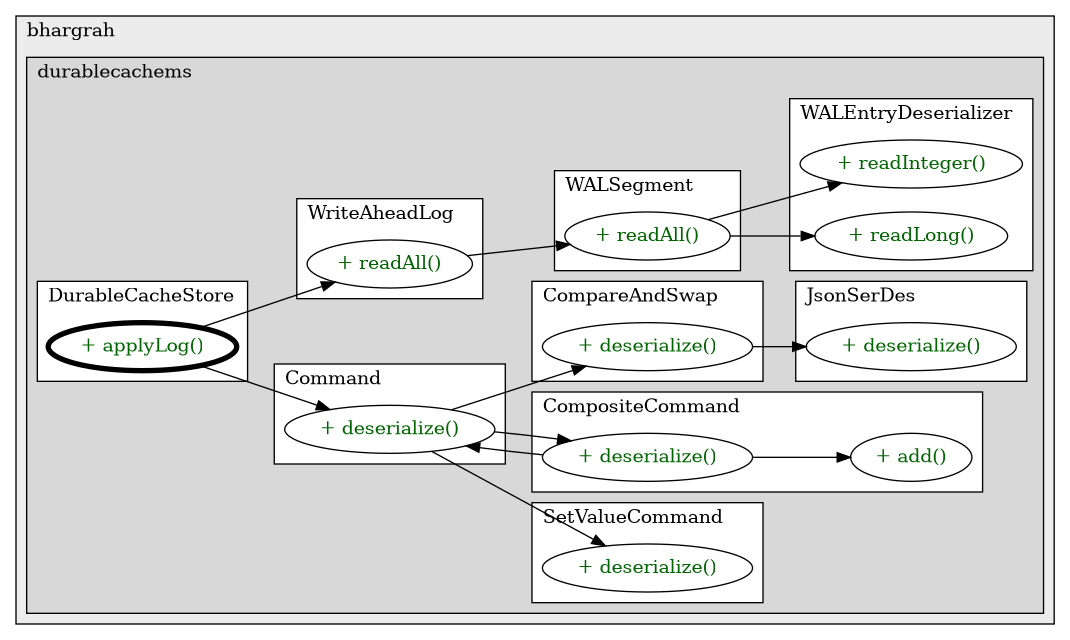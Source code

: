 @startuml

/' diagram meta data start
config=CallConfiguration;
{
  "rootMethod": "com.bhargrah.durablecachems.wal.DurableCacheStore#applyLog()",
  "projectClassification": {
    "searchMode": "OpenProject", // OpenProject, AllProjects
    "includedProjects": "",
    "pathEndKeywords": "*.impl",
    "isClientPath": "",
    "isClientName": "",
    "isTestPath": "",
    "isTestName": "",
    "isMappingPath": "",
    "isMappingName": "",
    "isDataAccessPath": "",
    "isDataAccessName": "",
    "isDataStructurePath": "",
    "isDataStructureName": "",
    "isInterfaceStructuresPath": "",
    "isInterfaceStructuresName": "",
    "isEntryPointPath": "",
    "isEntryPointName": "",
    "treatFinalFieldsAsMandatory": false
  },
  "graphRestriction": {
    "classPackageExcludeFilter": "",
    "classPackageIncludeFilter": "",
    "classNameExcludeFilter": "",
    "classNameIncludeFilter": "",
    "methodNameExcludeFilter": "",
    "methodNameIncludeFilter": "",
    "removeByInheritance": "", // inheritance/annotation based filtering is done in a second step
    "removeByAnnotation": "",
    "removeByClassPackage": "", // cleanup the graph after inheritance/annotation based filtering is done
    "removeByClassName": "",
    "cutMappings": false,
    "cutEnum": true,
    "cutTests": true,
    "cutClient": true,
    "cutDataAccess": true,
    "cutInterfaceStructures": true,
    "cutDataStructures": true,
    "cutGetterAndSetter": true,
    "cutConstructors": true
  },
  "graphTraversal": {
    "forwardDepth": 3,
    "backwardDepth": 3,
    "classPackageExcludeFilter": "",
    "classPackageIncludeFilter": "",
    "classNameExcludeFilter": "",
    "classNameIncludeFilter": "",
    "methodNameExcludeFilter": "",
    "methodNameIncludeFilter": "",
    "hideMappings": false,
    "hideDataStructures": false,
    "hidePrivateMethods": true,
    "hideInterfaceCalls": true, // indirection: implementation -> interface (is hidden) -> implementation
    "onlyShowApplicationEntryPoints": false, // root node is included
    "useMethodCallsForStructureDiagram": "ForwardOnly" // ForwardOnly, BothDirections, No
  },
  "details": {
    "aggregation": "GroupByClass", // ByClass, GroupByClass, None
    "showMethodParametersTypes": false,
    "showMethodParametersNames": false,
    "showMethodReturnType": false,
    "showPackageLevels": 2,
    "showCallOrder": false,
    "edgeMode": "MethodsOnly", // TypesOnly, MethodsOnly, TypesAndMethods, MethodsAndDirectTypeUsage
    "showDetailedClassStructure": false
  },
  "rootClass": "com.bhargrah.durablecachems.wal.DurableCacheStore",
  "extensionCallbackMethod": "" // qualified.class.name#methodName - signature: public static String method(String)
}
diagram meta data end '/



digraph g {
    rankdir="LR"
    splines=polyline
    

'nodes 
subgraph cluster_306686519 { 
   	label=bhargrah
	labeljust=l
	fillcolor="#ececec"
	style=filled
   
   subgraph cluster_600495054 { 
   	label=durablecachems
	labeljust=l
	fillcolor="#d8d8d8"
	style=filled
   
   subgraph cluster_1379038958 { 
   	label=JsonSerDes
	labeljust=l
	fillcolor=white
	style=filled
   
   JsonSerDes393647766XXXdeserialize901467476[
	label="+ deserialize()"
	style=filled
	fillcolor=white
	tooltip="JsonSerDes

null"
	fontcolor=darkgreen
];
} 

subgraph cluster_1574404473 { 
   	label=WALSegment
	labeljust=l
	fillcolor=white
	style=filled
   
   WALSegment1870424264XXXreadAll0[
	label="+ readAll()"
	style=filled
	fillcolor=white
	tooltip="WALSegment

null"
	fontcolor=darkgreen
];
} 

subgraph cluster_1772500699 { 
   	label=DurableCacheStore
	labeljust=l
	fillcolor=white
	style=filled
   
   DurableCacheStore1712189497XXXapplyLog0[
	label="+ applyLog()"
	style=filled
	fillcolor=white
	tooltip="DurableCacheStore

null"
	penwidth=4
	fontcolor=darkgreen
];
} 

subgraph cluster_2073584292 { 
   	label=SetValueCommand
	labeljust=l
	fillcolor=white
	style=filled
   
   SetValueCommand393647766XXXdeserialize1361886154[
	label="+ deserialize()"
	style=filled
	fillcolor=white
	tooltip="SetValueCommand

null"
	fontcolor=darkgreen
];
} 

subgraph cluster_2131875885 { 
   	label=Command
	labeljust=l
	fillcolor=white
	style=filled
   
   Command393647766XXXdeserialize1361886154[
	label="+ deserialize()"
	style=filled
	fillcolor=white
	tooltip="Command

null"
	fontcolor=darkgreen
];
} 

subgraph cluster_471236179 { 
   	label=WriteAheadLog
	labeljust=l
	fillcolor=white
	style=filled
   
   WriteAheadLog1712189497XXXreadAll0[
	label="+ readAll()"
	style=filled
	fillcolor=white
	tooltip="WriteAheadLog

null"
	fontcolor=darkgreen
];
} 

subgraph cluster_546029764 { 
   	label=CompositeCommand
	labeljust=l
	fillcolor=white
	style=filled
   
   CompositeCommand393647766XXXadd1679919317[
	label="+ add()"
	style=filled
	fillcolor=white
	tooltip="CompositeCommand

null"
	fontcolor=darkgreen
];

CompositeCommand393647766XXXdeserialize1374008726[
	label="+ deserialize()"
	style=filled
	fillcolor=white
	tooltip="CompositeCommand

null"
	fontcolor=darkgreen
];
} 

subgraph cluster_622435513 { 
   	label=WALEntryDeserializer
	labeljust=l
	fillcolor=white
	style=filled
   
   WALEntryDeserializer1870424264XXXreadInteger3327612[
	label="+ readInteger()"
	style=filled
	fillcolor=white
	tooltip="WALEntryDeserializer

null"
	fontcolor=darkgreen
];

WALEntryDeserializer1870424264XXXreadLong3327612[
	label="+ readLong()"
	style=filled
	fillcolor=white
	tooltip="WALEntryDeserializer

null"
	fontcolor=darkgreen
];
} 

subgraph cluster_885798435 { 
   	label=CompareAndSwap
	labeljust=l
	fillcolor=white
	style=filled
   
   CompareAndSwap393647766XXXdeserialize1374008726[
	label="+ deserialize()"
	style=filled
	fillcolor=white
	tooltip="CompareAndSwap

null"
	fontcolor=darkgreen
];
} 
} 
} 

'edges    
Command393647766XXXdeserialize1361886154 -> CompareAndSwap393647766XXXdeserialize1374008726;
Command393647766XXXdeserialize1361886154 -> CompositeCommand393647766XXXdeserialize1374008726;
Command393647766XXXdeserialize1361886154 -> SetValueCommand393647766XXXdeserialize1361886154;
CompareAndSwap393647766XXXdeserialize1374008726 -> JsonSerDes393647766XXXdeserialize901467476;
CompositeCommand393647766XXXdeserialize1374008726 -> Command393647766XXXdeserialize1361886154;
CompositeCommand393647766XXXdeserialize1374008726 -> CompositeCommand393647766XXXadd1679919317;
DurableCacheStore1712189497XXXapplyLog0 -> Command393647766XXXdeserialize1361886154;
DurableCacheStore1712189497XXXapplyLog0 -> WriteAheadLog1712189497XXXreadAll0;
WALSegment1870424264XXXreadAll0 -> WALEntryDeserializer1870424264XXXreadInteger3327612;
WALSegment1870424264XXXreadAll0 -> WALEntryDeserializer1870424264XXXreadLong3327612;
WriteAheadLog1712189497XXXreadAll0 -> WALSegment1870424264XXXreadAll0;
    
}
@enduml